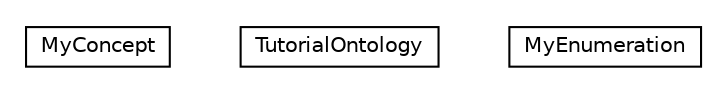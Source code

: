 #!/usr/local/bin/dot
#
# Class diagram 
# Generated by UMLGraph version R5_6-24-gf6e263 (http://www.umlgraph.org/)
#

digraph G {
	edge [fontname="Helvetica",fontsize=10,labelfontname="Helvetica",labelfontsize=10];
	node [fontname="Helvetica",fontsize=10,shape=plaintext];
	nodesep=0.25;
	ranksep=0.5;
	// org.universAAL.ontology.tutorial.MyConcept
	c1189844 [label=<<table title="org.universAAL.ontology.tutorial.MyConcept" border="0" cellborder="1" cellspacing="0" cellpadding="2" port="p" href="./MyConcept.html">
		<tr><td><table border="0" cellspacing="0" cellpadding="1">
<tr><td align="center" balign="center"> MyConcept </td></tr>
		</table></td></tr>
		</table>>, URL="./MyConcept.html", fontname="Helvetica", fontcolor="black", fontsize=10.0];
	// org.universAAL.ontology.tutorial.TutorialOntology
	c1189845 [label=<<table title="org.universAAL.ontology.tutorial.TutorialOntology" border="0" cellborder="1" cellspacing="0" cellpadding="2" port="p" href="./TutorialOntology.html">
		<tr><td><table border="0" cellspacing="0" cellpadding="1">
<tr><td align="center" balign="center"> TutorialOntology </td></tr>
		</table></td></tr>
		</table>>, URL="./TutorialOntology.html", fontname="Helvetica", fontcolor="black", fontsize=10.0];
	// org.universAAL.ontology.tutorial.MyEnumeration
	c1189846 [label=<<table title="org.universAAL.ontology.tutorial.MyEnumeration" border="0" cellborder="1" cellspacing="0" cellpadding="2" port="p" href="./MyEnumeration.html">
		<tr><td><table border="0" cellspacing="0" cellpadding="1">
<tr><td align="center" balign="center"> MyEnumeration </td></tr>
		</table></td></tr>
		</table>>, URL="./MyEnumeration.html", fontname="Helvetica", fontcolor="black", fontsize=10.0];
}


